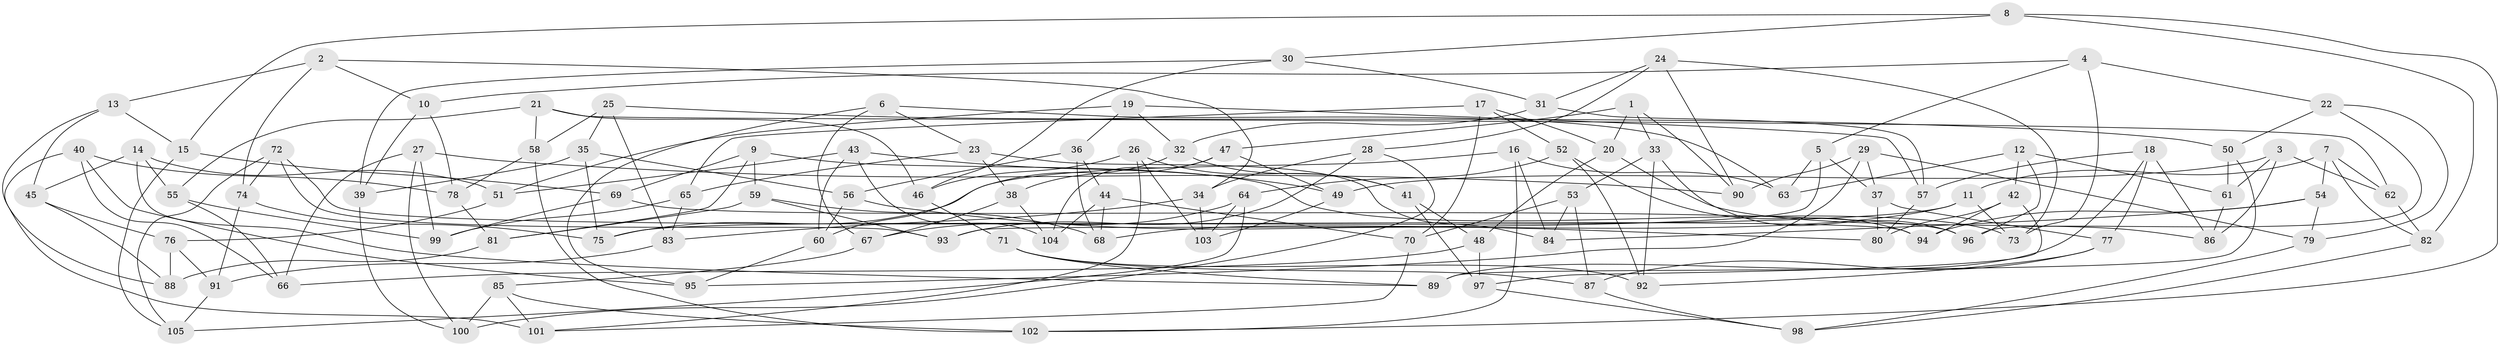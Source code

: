 // Generated by graph-tools (version 1.1) at 2025/16/03/09/25 04:16:19]
// undirected, 105 vertices, 210 edges
graph export_dot {
graph [start="1"]
  node [color=gray90,style=filled];
  1;
  2;
  3;
  4;
  5;
  6;
  7;
  8;
  9;
  10;
  11;
  12;
  13;
  14;
  15;
  16;
  17;
  18;
  19;
  20;
  21;
  22;
  23;
  24;
  25;
  26;
  27;
  28;
  29;
  30;
  31;
  32;
  33;
  34;
  35;
  36;
  37;
  38;
  39;
  40;
  41;
  42;
  43;
  44;
  45;
  46;
  47;
  48;
  49;
  50;
  51;
  52;
  53;
  54;
  55;
  56;
  57;
  58;
  59;
  60;
  61;
  62;
  63;
  64;
  65;
  66;
  67;
  68;
  69;
  70;
  71;
  72;
  73;
  74;
  75;
  76;
  77;
  78;
  79;
  80;
  81;
  82;
  83;
  84;
  85;
  86;
  87;
  88;
  89;
  90;
  91;
  92;
  93;
  94;
  95;
  96;
  97;
  98;
  99;
  100;
  101;
  102;
  103;
  104;
  105;
  1 -- 47;
  1 -- 90;
  1 -- 20;
  1 -- 33;
  2 -- 10;
  2 -- 13;
  2 -- 74;
  2 -- 34;
  3 -- 49;
  3 -- 62;
  3 -- 61;
  3 -- 86;
  4 -- 73;
  4 -- 5;
  4 -- 22;
  4 -- 10;
  5 -- 93;
  5 -- 37;
  5 -- 63;
  6 -- 63;
  6 -- 95;
  6 -- 23;
  6 -- 67;
  7 -- 62;
  7 -- 82;
  7 -- 11;
  7 -- 54;
  8 -- 82;
  8 -- 15;
  8 -- 30;
  8 -- 102;
  9 -- 69;
  9 -- 59;
  9 -- 73;
  9 -- 81;
  10 -- 39;
  10 -- 78;
  11 -- 73;
  11 -- 75;
  11 -- 68;
  12 -- 96;
  12 -- 61;
  12 -- 63;
  12 -- 42;
  13 -- 15;
  13 -- 45;
  13 -- 88;
  14 -- 55;
  14 -- 45;
  14 -- 89;
  14 -- 51;
  15 -- 105;
  15 -- 69;
  16 -- 84;
  16 -- 102;
  16 -- 75;
  16 -- 63;
  17 -- 52;
  17 -- 70;
  17 -- 20;
  17 -- 65;
  18 -- 89;
  18 -- 77;
  18 -- 57;
  18 -- 86;
  19 -- 51;
  19 -- 32;
  19 -- 36;
  19 -- 57;
  20 -- 48;
  20 -- 86;
  21 -- 58;
  21 -- 55;
  21 -- 46;
  21 -- 62;
  22 -- 50;
  22 -- 96;
  22 -- 79;
  23 -- 38;
  23 -- 84;
  23 -- 65;
  24 -- 90;
  24 -- 73;
  24 -- 28;
  24 -- 31;
  25 -- 35;
  25 -- 83;
  25 -- 50;
  25 -- 58;
  26 -- 101;
  26 -- 46;
  26 -- 103;
  26 -- 41;
  27 -- 100;
  27 -- 99;
  27 -- 66;
  27 -- 90;
  28 -- 93;
  28 -- 100;
  28 -- 34;
  29 -- 95;
  29 -- 90;
  29 -- 79;
  29 -- 37;
  30 -- 31;
  30 -- 39;
  30 -- 46;
  31 -- 57;
  31 -- 32;
  32 -- 41;
  32 -- 38;
  33 -- 53;
  33 -- 96;
  33 -- 92;
  34 -- 83;
  34 -- 103;
  35 -- 39;
  35 -- 56;
  35 -- 75;
  36 -- 56;
  36 -- 68;
  36 -- 44;
  37 -- 80;
  37 -- 77;
  38 -- 67;
  38 -- 104;
  39 -- 100;
  40 -- 95;
  40 -- 66;
  40 -- 101;
  40 -- 78;
  41 -- 97;
  41 -- 48;
  42 -- 94;
  42 -- 80;
  42 -- 97;
  43 -- 49;
  43 -- 51;
  43 -- 104;
  43 -- 60;
  44 -- 104;
  44 -- 70;
  44 -- 68;
  45 -- 76;
  45 -- 88;
  46 -- 71;
  47 -- 49;
  47 -- 104;
  47 -- 60;
  48 -- 97;
  48 -- 66;
  49 -- 103;
  50 -- 89;
  50 -- 61;
  51 -- 76;
  52 -- 94;
  52 -- 64;
  52 -- 92;
  53 -- 87;
  53 -- 70;
  53 -- 84;
  54 -- 84;
  54 -- 94;
  54 -- 79;
  55 -- 99;
  55 -- 66;
  56 -- 60;
  56 -- 80;
  57 -- 80;
  58 -- 78;
  58 -- 102;
  59 -- 81;
  59 -- 93;
  59 -- 68;
  60 -- 95;
  61 -- 86;
  62 -- 82;
  64 -- 105;
  64 -- 103;
  64 -- 67;
  65 -- 99;
  65 -- 83;
  67 -- 85;
  69 -- 96;
  69 -- 99;
  70 -- 101;
  71 -- 89;
  71 -- 92;
  71 -- 87;
  72 -- 94;
  72 -- 93;
  72 -- 105;
  72 -- 74;
  74 -- 75;
  74 -- 91;
  76 -- 88;
  76 -- 91;
  77 -- 87;
  77 -- 92;
  78 -- 81;
  79 -- 98;
  81 -- 88;
  82 -- 98;
  83 -- 91;
  85 -- 101;
  85 -- 102;
  85 -- 100;
  87 -- 98;
  91 -- 105;
  97 -- 98;
}
